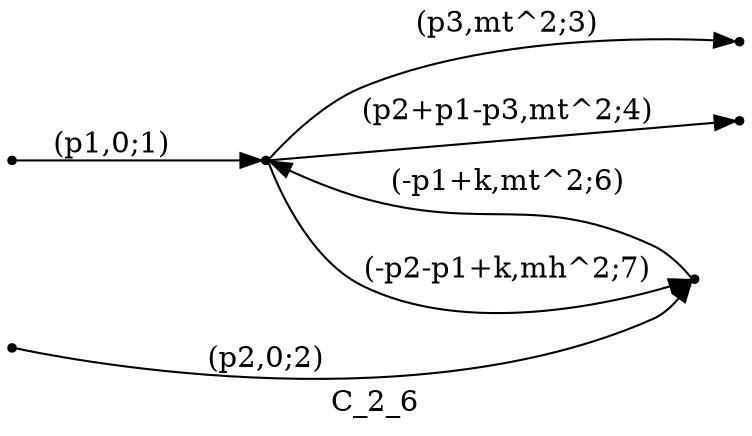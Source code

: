 digraph C_2_6 {
  label="C_2_6";
  rankdir="LR";
  subgraph edges {
    -1 -> 2 [label="(p1,0;1)"];
    -2 -> 1 [label="(p2,0;2)"];
    2 -> -3 [label="(p3,mt^2;3)"];
    2 -> -4 [label="(p2+p1-p3,mt^2;4)"];
    1 -> 2 [label="(-p1+k,mt^2;6)"];
    2 -> 1 [label="(-p2-p1+k,mh^2;7)"];
  }
  subgraph incoming { rank="source"; -1; -2; }
  subgraph outgoing { rank="sink"; -3; -4; }
-4 [shape=point];
-3 [shape=point];
-2 [shape=point];
-1 [shape=point];
1 [shape=point];
2 [shape=point];
}

